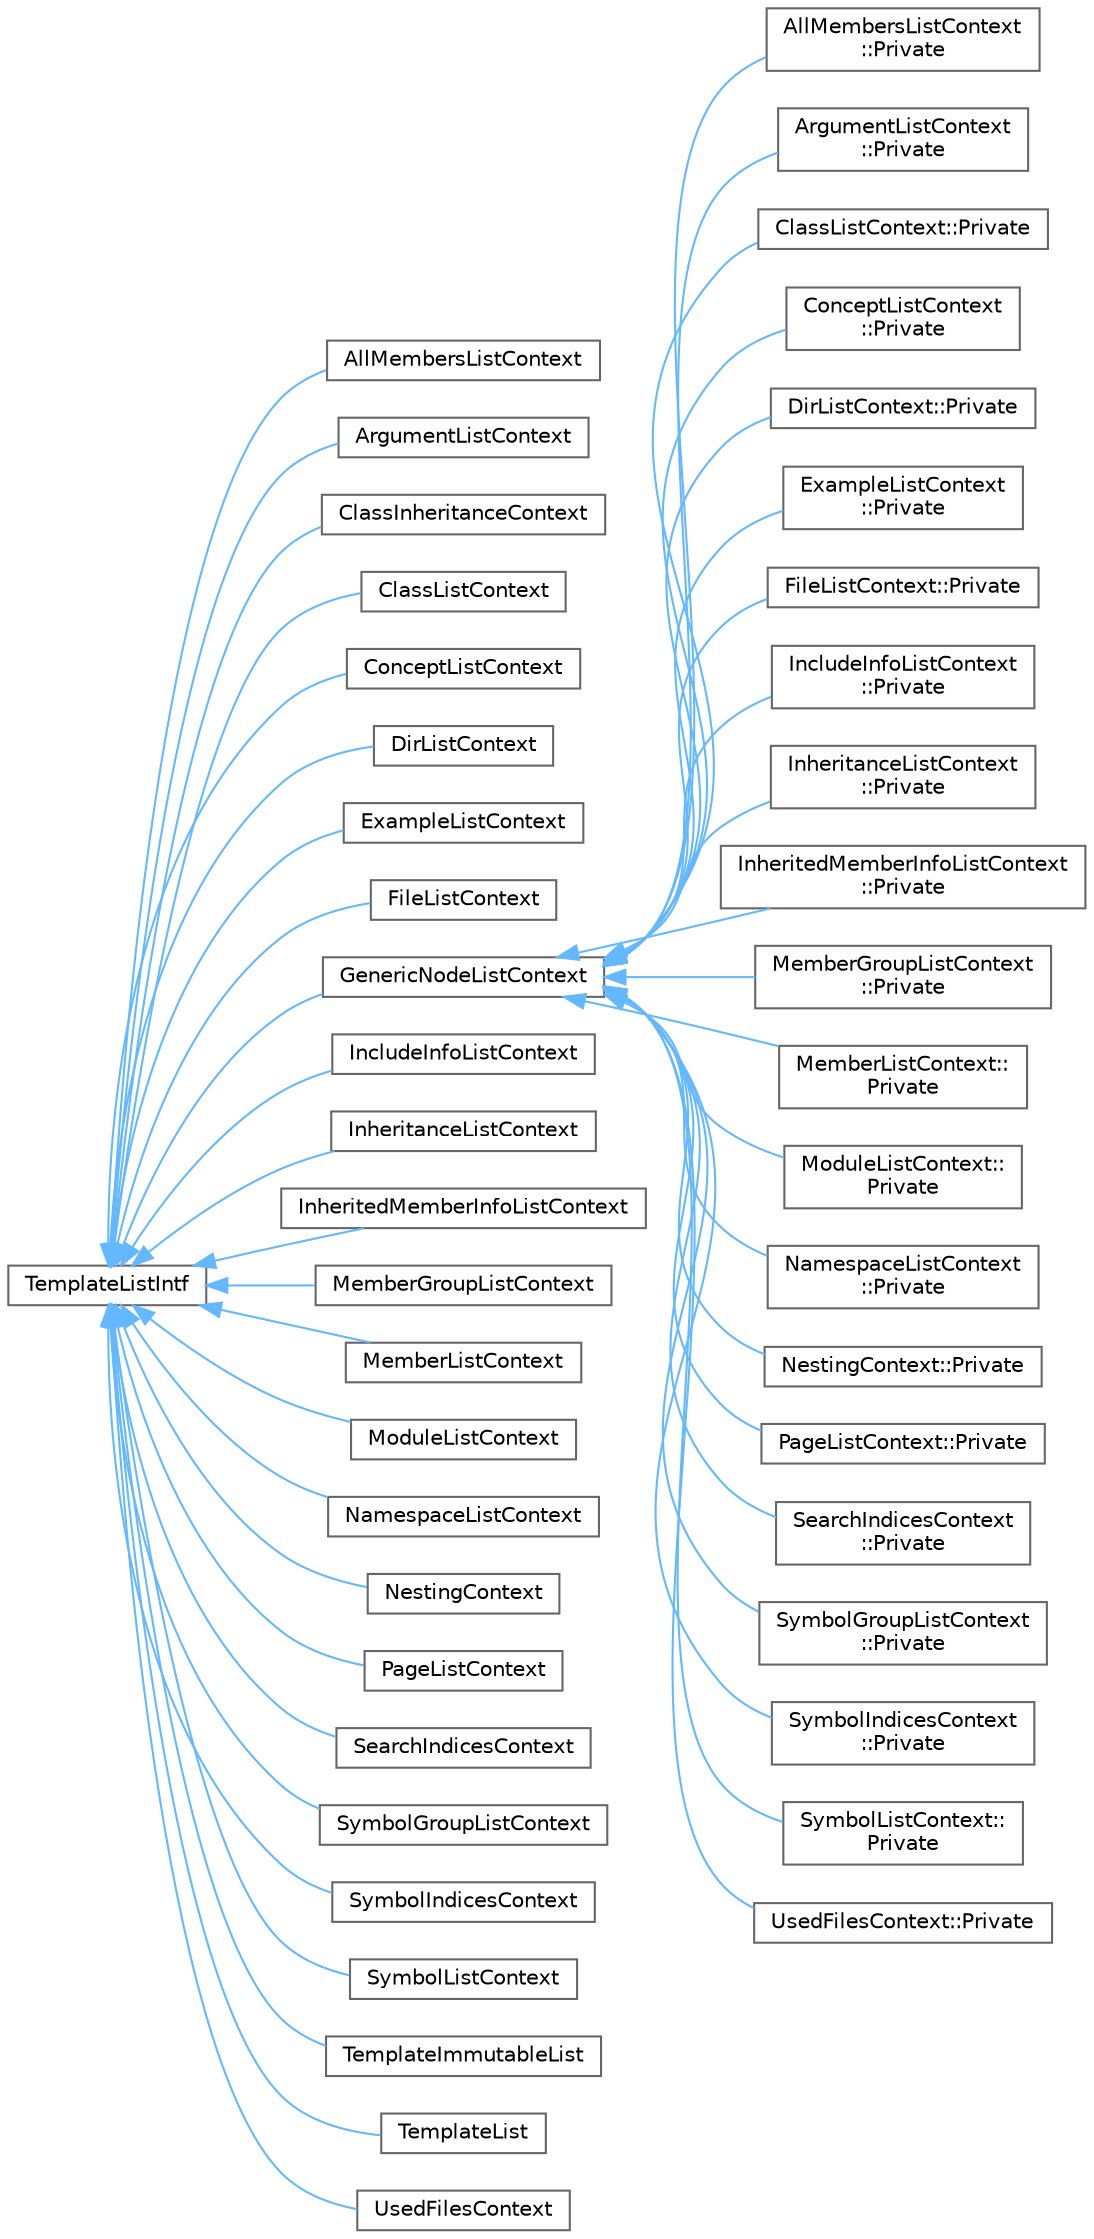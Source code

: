 digraph "Graphical Class Hierarchy"
{
 // INTERACTIVE_SVG=YES
 // LATEX_PDF_SIZE
  bgcolor="transparent";
  edge [fontname=Helvetica,fontsize=10,labelfontname=Helvetica,labelfontsize=10];
  node [fontname=Helvetica,fontsize=10,shape=box,height=0.2,width=0.4];
  rankdir="LR";
  Node0 [id="Node000000",label="TemplateListIntf",height=0.2,width=0.4,color="grey40", fillcolor="white", style="filled",URL="$d6/d88/class_template_list_intf.html",tooltip="Abstract read-only interface for a context value of type list."];
  Node0 -> Node1 [id="edge283_Node000000_Node000001",dir="back",color="steelblue1",style="solid",tooltip=" "];
  Node1 [id="Node000001",label="AllMembersListContext",height=0.2,width=0.4,color="grey40", fillcolor="white", style="filled",URL="$d6/d10/class_all_members_list_context.html",tooltip=" "];
  Node0 -> Node2 [id="edge284_Node000000_Node000002",dir="back",color="steelblue1",style="solid",tooltip=" "];
  Node2 [id="Node000002",label="ArgumentListContext",height=0.2,width=0.4,color="grey40", fillcolor="white", style="filled",URL="$d3/d8a/class_argument_list_context.html",tooltip=" "];
  Node0 -> Node3 [id="edge285_Node000000_Node000003",dir="back",color="steelblue1",style="solid",tooltip=" "];
  Node3 [id="Node000003",label="ClassInheritanceContext",height=0.2,width=0.4,color="grey40", fillcolor="white", style="filled",URL="$d3/d7c/class_class_inheritance_context.html",tooltip=" "];
  Node0 -> Node4 [id="edge286_Node000000_Node000004",dir="back",color="steelblue1",style="solid",tooltip=" "];
  Node4 [id="Node000004",label="ClassListContext",height=0.2,width=0.4,color="grey40", fillcolor="white", style="filled",URL="$da/d8d/class_class_list_context.html",tooltip=" "];
  Node0 -> Node5 [id="edge287_Node000000_Node000005",dir="back",color="steelblue1",style="solid",tooltip=" "];
  Node5 [id="Node000005",label="ConceptListContext",height=0.2,width=0.4,color="grey40", fillcolor="white", style="filled",URL="$d0/dfa/class_concept_list_context.html",tooltip=" "];
  Node0 -> Node6 [id="edge288_Node000000_Node000006",dir="back",color="steelblue1",style="solid",tooltip=" "];
  Node6 [id="Node000006",label="DirListContext",height=0.2,width=0.4,color="grey40", fillcolor="white", style="filled",URL="$dc/d3e/class_dir_list_context.html",tooltip=" "];
  Node0 -> Node7 [id="edge289_Node000000_Node000007",dir="back",color="steelblue1",style="solid",tooltip=" "];
  Node7 [id="Node000007",label="ExampleListContext",height=0.2,width=0.4,color="grey40", fillcolor="white", style="filled",URL="$d1/d02/class_example_list_context.html",tooltip=" "];
  Node0 -> Node8 [id="edge290_Node000000_Node000008",dir="back",color="steelblue1",style="solid",tooltip=" "];
  Node8 [id="Node000008",label="FileListContext",height=0.2,width=0.4,color="grey40", fillcolor="white", style="filled",URL="$d8/d25/class_file_list_context.html",tooltip=" "];
  Node0 -> Node9 [id="edge291_Node000000_Node000009",dir="back",color="steelblue1",style="solid",tooltip=" "];
  Node9 [id="Node000009",label="GenericNodeListContext",height=0.2,width=0.4,color="grey40", fillcolor="white", style="filled",URL="$d6/dcb/class_generic_node_list_context.html",tooltip="standard template list implementation"];
  Node9 -> Node10 [id="edge292_Node000009_Node000010",dir="back",color="steelblue1",style="solid",tooltip=" "];
  Node10 [id="Node000010",label="AllMembersListContext\l::Private",height=0.2,width=0.4,color="grey40", fillcolor="white", style="filled",URL="$d6/db0/class_all_members_list_context_1_1_private.html",tooltip=" "];
  Node9 -> Node11 [id="edge293_Node000009_Node000011",dir="back",color="steelblue1",style="solid",tooltip=" "];
  Node11 [id="Node000011",label="ArgumentListContext\l::Private",height=0.2,width=0.4,color="grey40", fillcolor="white", style="filled",URL="$d7/dc4/class_argument_list_context_1_1_private.html",tooltip=" "];
  Node9 -> Node12 [id="edge294_Node000009_Node000012",dir="back",color="steelblue1",style="solid",tooltip=" "];
  Node12 [id="Node000012",label="ClassListContext::Private",height=0.2,width=0.4,color="grey40", fillcolor="white", style="filled",URL="$d4/d4e/class_class_list_context_1_1_private.html",tooltip=" "];
  Node9 -> Node13 [id="edge295_Node000009_Node000013",dir="back",color="steelblue1",style="solid",tooltip=" "];
  Node13 [id="Node000013",label="ConceptListContext\l::Private",height=0.2,width=0.4,color="grey40", fillcolor="white", style="filled",URL="$d3/d67/class_concept_list_context_1_1_private.html",tooltip=" "];
  Node9 -> Node14 [id="edge296_Node000009_Node000014",dir="back",color="steelblue1",style="solid",tooltip=" "];
  Node14 [id="Node000014",label="DirListContext::Private",height=0.2,width=0.4,color="grey40", fillcolor="white", style="filled",URL="$d7/d7d/class_dir_list_context_1_1_private.html",tooltip=" "];
  Node9 -> Node15 [id="edge297_Node000009_Node000015",dir="back",color="steelblue1",style="solid",tooltip=" "];
  Node15 [id="Node000015",label="ExampleListContext\l::Private",height=0.2,width=0.4,color="grey40", fillcolor="white", style="filled",URL="$da/d6f/class_example_list_context_1_1_private.html",tooltip=" "];
  Node9 -> Node16 [id="edge298_Node000009_Node000016",dir="back",color="steelblue1",style="solid",tooltip=" "];
  Node16 [id="Node000016",label="FileListContext::Private",height=0.2,width=0.4,color="grey40", fillcolor="white", style="filled",URL="$d1/d6e/class_file_list_context_1_1_private.html",tooltip=" "];
  Node9 -> Node17 [id="edge299_Node000009_Node000017",dir="back",color="steelblue1",style="solid",tooltip=" "];
  Node17 [id="Node000017",label="IncludeInfoListContext\l::Private",height=0.2,width=0.4,color="grey40", fillcolor="white", style="filled",URL="$dc/d85/class_include_info_list_context_1_1_private.html",tooltip=" "];
  Node9 -> Node18 [id="edge300_Node000009_Node000018",dir="back",color="steelblue1",style="solid",tooltip=" "];
  Node18 [id="Node000018",label="InheritanceListContext\l::Private",height=0.2,width=0.4,color="grey40", fillcolor="white", style="filled",URL="$d3/dfa/class_inheritance_list_context_1_1_private.html",tooltip=" "];
  Node9 -> Node19 [id="edge301_Node000009_Node000019",dir="back",color="steelblue1",style="solid",tooltip=" "];
  Node19 [id="Node000019",label="InheritedMemberInfoListContext\l::Private",height=0.2,width=0.4,color="grey40", fillcolor="white", style="filled",URL="$d0/de8/class_inherited_member_info_list_context_1_1_private.html",tooltip=" "];
  Node9 -> Node20 [id="edge302_Node000009_Node000020",dir="back",color="steelblue1",style="solid",tooltip=" "];
  Node20 [id="Node000020",label="MemberGroupListContext\l::Private",height=0.2,width=0.4,color="grey40", fillcolor="white", style="filled",URL="$d3/d09/class_member_group_list_context_1_1_private.html",tooltip=" "];
  Node9 -> Node21 [id="edge303_Node000009_Node000021",dir="back",color="steelblue1",style="solid",tooltip=" "];
  Node21 [id="Node000021",label="MemberListContext::\lPrivate",height=0.2,width=0.4,color="grey40", fillcolor="white", style="filled",URL="$df/db1/class_member_list_context_1_1_private.html",tooltip=" "];
  Node9 -> Node22 [id="edge304_Node000009_Node000022",dir="back",color="steelblue1",style="solid",tooltip=" "];
  Node22 [id="Node000022",label="ModuleListContext::\lPrivate",height=0.2,width=0.4,color="grey40", fillcolor="white", style="filled",URL="$da/d0c/class_module_list_context_1_1_private.html",tooltip=" "];
  Node9 -> Node23 [id="edge305_Node000009_Node000023",dir="back",color="steelblue1",style="solid",tooltip=" "];
  Node23 [id="Node000023",label="NamespaceListContext\l::Private",height=0.2,width=0.4,color="grey40", fillcolor="white", style="filled",URL="$d1/d49/class_namespace_list_context_1_1_private.html",tooltip=" "];
  Node9 -> Node24 [id="edge306_Node000009_Node000024",dir="back",color="steelblue1",style="solid",tooltip=" "];
  Node24 [id="Node000024",label="NestingContext::Private",height=0.2,width=0.4,color="grey40", fillcolor="white", style="filled",URL="$d7/db8/class_nesting_context_1_1_private.html",tooltip=" "];
  Node9 -> Node25 [id="edge307_Node000009_Node000025",dir="back",color="steelblue1",style="solid",tooltip=" "];
  Node25 [id="Node000025",label="PageListContext::Private",height=0.2,width=0.4,color="grey40", fillcolor="white", style="filled",URL="$dc/d0a/class_page_list_context_1_1_private.html",tooltip=" "];
  Node9 -> Node26 [id="edge308_Node000009_Node000026",dir="back",color="steelblue1",style="solid",tooltip=" "];
  Node26 [id="Node000026",label="SearchIndicesContext\l::Private",height=0.2,width=0.4,color="grey40", fillcolor="white", style="filled",URL="$d7/d01/class_search_indices_context_1_1_private.html",tooltip=" "];
  Node9 -> Node27 [id="edge309_Node000009_Node000027",dir="back",color="steelblue1",style="solid",tooltip=" "];
  Node27 [id="Node000027",label="SymbolGroupListContext\l::Private",height=0.2,width=0.4,color="grey40", fillcolor="white", style="filled",URL="$d4/d0d/class_symbol_group_list_context_1_1_private.html",tooltip=" "];
  Node9 -> Node28 [id="edge310_Node000009_Node000028",dir="back",color="steelblue1",style="solid",tooltip=" "];
  Node28 [id="Node000028",label="SymbolIndicesContext\l::Private",height=0.2,width=0.4,color="grey40", fillcolor="white", style="filled",URL="$d6/d8b/class_symbol_indices_context_1_1_private.html",tooltip=" "];
  Node9 -> Node29 [id="edge311_Node000009_Node000029",dir="back",color="steelblue1",style="solid",tooltip=" "];
  Node29 [id="Node000029",label="SymbolListContext::\lPrivate",height=0.2,width=0.4,color="grey40", fillcolor="white", style="filled",URL="$da/d36/class_symbol_list_context_1_1_private.html",tooltip=" "];
  Node9 -> Node30 [id="edge312_Node000009_Node000030",dir="back",color="steelblue1",style="solid",tooltip=" "];
  Node30 [id="Node000030",label="UsedFilesContext::Private",height=0.2,width=0.4,color="grey40", fillcolor="white", style="filled",URL="$db/da0/class_used_files_context_1_1_private.html",tooltip=" "];
  Node0 -> Node31 [id="edge313_Node000000_Node000031",dir="back",color="steelblue1",style="solid",tooltip=" "];
  Node31 [id="Node000031",label="IncludeInfoListContext",height=0.2,width=0.4,color="grey40", fillcolor="white", style="filled",URL="$d3/d57/class_include_info_list_context.html",tooltip=" "];
  Node0 -> Node32 [id="edge314_Node000000_Node000032",dir="back",color="steelblue1",style="solid",tooltip=" "];
  Node32 [id="Node000032",label="InheritanceListContext",height=0.2,width=0.4,color="grey40", fillcolor="white", style="filled",URL="$d8/d77/class_inheritance_list_context.html",tooltip=" "];
  Node0 -> Node33 [id="edge315_Node000000_Node000033",dir="back",color="steelblue1",style="solid",tooltip=" "];
  Node33 [id="Node000033",label="InheritedMemberInfoListContext",height=0.2,width=0.4,color="grey40", fillcolor="white", style="filled",URL="$d3/d67/class_inherited_member_info_list_context.html",tooltip=" "];
  Node0 -> Node34 [id="edge316_Node000000_Node000034",dir="back",color="steelblue1",style="solid",tooltip=" "];
  Node34 [id="Node000034",label="MemberGroupListContext",height=0.2,width=0.4,color="grey40", fillcolor="white", style="filled",URL="$d4/d1c/class_member_group_list_context.html",tooltip=" "];
  Node0 -> Node35 [id="edge317_Node000000_Node000035",dir="back",color="steelblue1",style="solid",tooltip=" "];
  Node35 [id="Node000035",label="MemberListContext",height=0.2,width=0.4,color="grey40", fillcolor="white", style="filled",URL="$df/dda/class_member_list_context.html",tooltip=" "];
  Node0 -> Node36 [id="edge318_Node000000_Node000036",dir="back",color="steelblue1",style="solid",tooltip=" "];
  Node36 [id="Node000036",label="ModuleListContext",height=0.2,width=0.4,color="grey40", fillcolor="white", style="filled",URL="$d3/d5a/class_module_list_context.html",tooltip=" "];
  Node0 -> Node37 [id="edge319_Node000000_Node000037",dir="back",color="steelblue1",style="solid",tooltip=" "];
  Node37 [id="Node000037",label="NamespaceListContext",height=0.2,width=0.4,color="grey40", fillcolor="white", style="filled",URL="$d2/dfb/class_namespace_list_context.html",tooltip=" "];
  Node0 -> Node38 [id="edge320_Node000000_Node000038",dir="back",color="steelblue1",style="solid",tooltip=" "];
  Node38 [id="Node000038",label="NestingContext",height=0.2,width=0.4,color="grey40", fillcolor="white", style="filled",URL="$db/d7e/class_nesting_context.html",tooltip=" "];
  Node0 -> Node39 [id="edge321_Node000000_Node000039",dir="back",color="steelblue1",style="solid",tooltip=" "];
  Node39 [id="Node000039",label="PageListContext",height=0.2,width=0.4,color="grey40", fillcolor="white", style="filled",URL="$dc/dbf/class_page_list_context.html",tooltip=" "];
  Node0 -> Node40 [id="edge322_Node000000_Node000040",dir="back",color="steelblue1",style="solid",tooltip=" "];
  Node40 [id="Node000040",label="SearchIndicesContext",height=0.2,width=0.4,color="grey40", fillcolor="white", style="filled",URL="$db/da2/class_search_indices_context.html",tooltip=" "];
  Node0 -> Node41 [id="edge323_Node000000_Node000041",dir="back",color="steelblue1",style="solid",tooltip=" "];
  Node41 [id="Node000041",label="SymbolGroupListContext",height=0.2,width=0.4,color="grey40", fillcolor="white", style="filled",URL="$d1/dc6/class_symbol_group_list_context.html",tooltip=" "];
  Node0 -> Node42 [id="edge324_Node000000_Node000042",dir="back",color="steelblue1",style="solid",tooltip=" "];
  Node42 [id="Node000042",label="SymbolIndicesContext",height=0.2,width=0.4,color="grey40", fillcolor="white", style="filled",URL="$d8/d39/class_symbol_indices_context.html",tooltip=" "];
  Node0 -> Node43 [id="edge325_Node000000_Node000043",dir="back",color="steelblue1",style="solid",tooltip=" "];
  Node43 [id="Node000043",label="SymbolListContext",height=0.2,width=0.4,color="grey40", fillcolor="white", style="filled",URL="$dd/d7d/class_symbol_list_context.html",tooltip=" "];
  Node0 -> Node44 [id="edge326_Node000000_Node000044",dir="back",color="steelblue1",style="solid",tooltip=" "];
  Node44 [id="Node000044",label="TemplateImmutableList",height=0.2,width=0.4,color="grey40", fillcolor="white", style="filled",URL="$d1/dbe/class_template_immutable_list.html",tooltip="Default implementation of a immutable context value of type list."];
  Node0 -> Node45 [id="edge327_Node000000_Node000045",dir="back",color="steelblue1",style="solid",tooltip=" "];
  Node45 [id="Node000045",label="TemplateList",height=0.2,width=0.4,color="grey40", fillcolor="white", style="filled",URL="$de/dab/class_template_list.html",tooltip="Default implementation of a context value of type list."];
  Node0 -> Node46 [id="edge328_Node000000_Node000046",dir="back",color="steelblue1",style="solid",tooltip=" "];
  Node46 [id="Node000046",label="UsedFilesContext",height=0.2,width=0.4,color="grey40", fillcolor="white", style="filled",URL="$dc/dd4/class_used_files_context.html",tooltip=" "];
}
